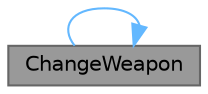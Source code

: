 digraph "ChangeWeapon"
{
 // LATEX_PDF_SIZE
  bgcolor="transparent";
  edge [fontname=Helvetica,fontsize=10,labelfontname=Helvetica,labelfontsize=10];
  node [fontname=Helvetica,fontsize=10,shape=box,height=0.2,width=0.4];
  rankdir="LR";
  Node1 [id="Node000001",label="ChangeWeapon",height=0.2,width=0.4,color="gray40", fillcolor="grey60", style="filled", fontcolor="black",tooltip="Changes currently used set of weapons."];
  Node1 -> Node1 [id="edge3_Node000001_Node000001",color="steelblue1",style="solid",tooltip=" "];
}
